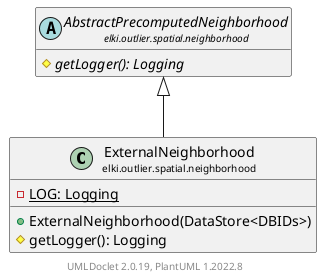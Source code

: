 @startuml
    remove .*\.(Instance|Par|Parameterizer|Factory)$
    set namespaceSeparator none
    hide empty fields
    hide empty methods

    class "<size:14>ExternalNeighborhood\n<size:10>elki.outlier.spatial.neighborhood" as elki.outlier.spatial.neighborhood.ExternalNeighborhood [[ExternalNeighborhood.html]] {
        {static} -LOG: Logging
        +ExternalNeighborhood(DataStore<DBIDs>)
        #getLogger(): Logging
    }

    abstract class "<size:14>AbstractPrecomputedNeighborhood\n<size:10>elki.outlier.spatial.neighborhood" as elki.outlier.spatial.neighborhood.AbstractPrecomputedNeighborhood [[AbstractPrecomputedNeighborhood.html]] {
        {abstract} #getLogger(): Logging
    }
    class "<size:14>ExternalNeighborhood.Factory\n<size:10>elki.outlier.spatial.neighborhood" as elki.outlier.spatial.neighborhood.ExternalNeighborhood.Factory [[ExternalNeighborhood.Factory.html]]

    elki.outlier.spatial.neighborhood.AbstractPrecomputedNeighborhood <|-- elki.outlier.spatial.neighborhood.ExternalNeighborhood
    elki.outlier.spatial.neighborhood.ExternalNeighborhood +-- elki.outlier.spatial.neighborhood.ExternalNeighborhood.Factory

    center footer UMLDoclet 2.0.19, PlantUML 1.2022.8
@enduml
